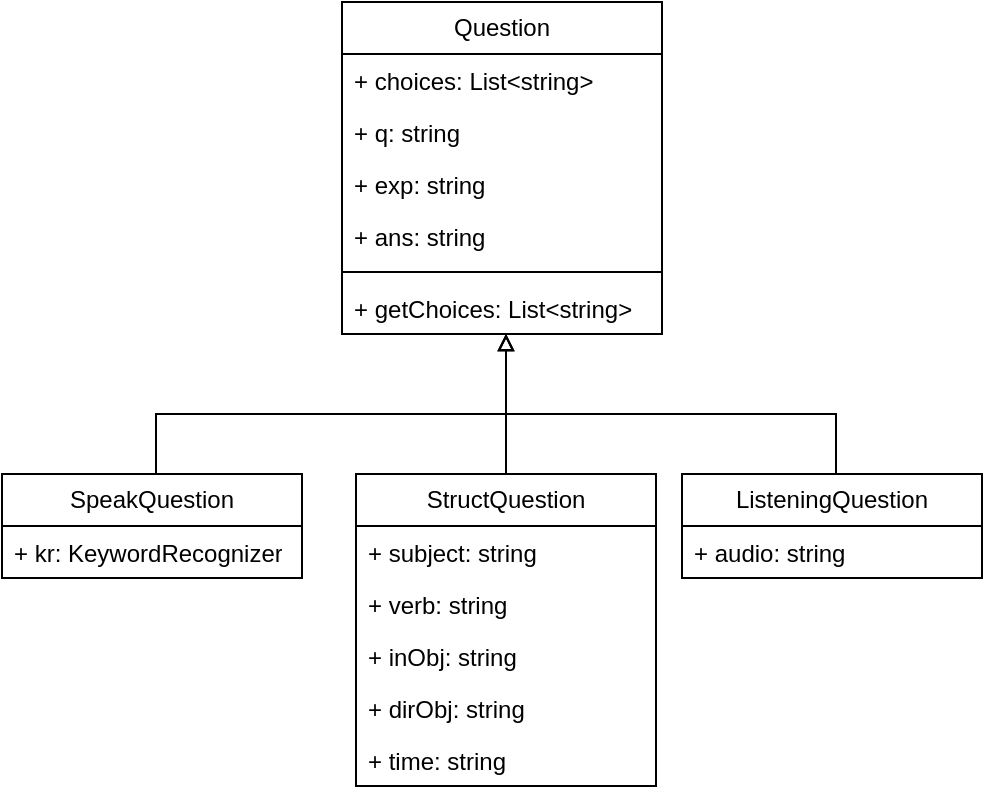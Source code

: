 <mxfile version="21.1.7" type="github">
  <diagram id="C5RBs43oDa-KdzZeNtuy" name="Page-1">
    <mxGraphModel dx="407" dy="206" grid="1" gridSize="10" guides="1" tooltips="1" connect="1" arrows="1" fold="1" page="1" pageScale="1" pageWidth="827" pageHeight="1169" math="0" shadow="0">
      <root>
        <mxCell id="WIyWlLk6GJQsqaUBKTNV-0" />
        <mxCell id="WIyWlLk6GJQsqaUBKTNV-1" parent="WIyWlLk6GJQsqaUBKTNV-0" />
        <mxCell id="jOgFCBt5m_QcUyOAuTih-1" value="Question" style="swimlane;fontStyle=0;childLayout=stackLayout;horizontal=1;startSize=26;fillColor=none;horizontalStack=0;resizeParent=1;resizeParentMax=0;resizeLast=0;collapsible=1;marginBottom=0;whiteSpace=wrap;html=1;" vertex="1" parent="WIyWlLk6GJQsqaUBKTNV-1">
          <mxGeometry x="270" y="204" width="160" height="166" as="geometry" />
        </mxCell>
        <mxCell id="jOgFCBt5m_QcUyOAuTih-2" value="+ choices: List&amp;lt;string&amp;gt;" style="text;strokeColor=none;fillColor=none;align=left;verticalAlign=top;spacingLeft=4;spacingRight=4;overflow=hidden;rotatable=0;points=[[0,0.5],[1,0.5]];portConstraint=eastwest;whiteSpace=wrap;html=1;" vertex="1" parent="jOgFCBt5m_QcUyOAuTih-1">
          <mxGeometry y="26" width="160" height="26" as="geometry" />
        </mxCell>
        <mxCell id="jOgFCBt5m_QcUyOAuTih-3" value="+ q: string" style="text;strokeColor=none;fillColor=none;align=left;verticalAlign=top;spacingLeft=4;spacingRight=4;overflow=hidden;rotatable=0;points=[[0,0.5],[1,0.5]];portConstraint=eastwest;whiteSpace=wrap;html=1;" vertex="1" parent="jOgFCBt5m_QcUyOAuTih-1">
          <mxGeometry y="52" width="160" height="26" as="geometry" />
        </mxCell>
        <mxCell id="jOgFCBt5m_QcUyOAuTih-4" value="+ exp: string" style="text;strokeColor=none;fillColor=none;align=left;verticalAlign=top;spacingLeft=4;spacingRight=4;overflow=hidden;rotatable=0;points=[[0,0.5],[1,0.5]];portConstraint=eastwest;whiteSpace=wrap;html=1;" vertex="1" parent="jOgFCBt5m_QcUyOAuTih-1">
          <mxGeometry y="78" width="160" height="26" as="geometry" />
        </mxCell>
        <mxCell id="jOgFCBt5m_QcUyOAuTih-34" value="+ ans: string" style="text;strokeColor=none;fillColor=none;align=left;verticalAlign=top;spacingLeft=4;spacingRight=4;overflow=hidden;rotatable=0;points=[[0,0.5],[1,0.5]];portConstraint=eastwest;whiteSpace=wrap;html=1;" vertex="1" parent="jOgFCBt5m_QcUyOAuTih-1">
          <mxGeometry y="104" width="160" height="26" as="geometry" />
        </mxCell>
        <mxCell id="jOgFCBt5m_QcUyOAuTih-38" value="" style="line;strokeWidth=1;html=1;" vertex="1" parent="jOgFCBt5m_QcUyOAuTih-1">
          <mxGeometry y="130" width="160" height="10" as="geometry" />
        </mxCell>
        <mxCell id="jOgFCBt5m_QcUyOAuTih-5" value="+ getChoices: List&amp;lt;string&amp;gt;" style="text;strokeColor=none;fillColor=none;align=left;verticalAlign=top;spacingLeft=4;spacingRight=4;overflow=hidden;rotatable=0;points=[[0,0.5],[1,0.5]];portConstraint=eastwest;whiteSpace=wrap;html=1;" vertex="1" parent="jOgFCBt5m_QcUyOAuTih-1">
          <mxGeometry y="140" width="160" height="26" as="geometry" />
        </mxCell>
        <mxCell id="jOgFCBt5m_QcUyOAuTih-43" style="edgeStyle=orthogonalEdgeStyle;rounded=0;orthogonalLoop=1;jettySize=auto;html=1;endArrow=block;endFill=0;" edge="1" parent="WIyWlLk6GJQsqaUBKTNV-1">
          <mxGeometry relative="1" as="geometry">
            <mxPoint x="177" y="440" as="sourcePoint" />
            <mxPoint x="352" y="370" as="targetPoint" />
            <Array as="points">
              <mxPoint x="177" y="410" />
              <mxPoint x="352" y="410" />
            </Array>
          </mxGeometry>
        </mxCell>
        <mxCell id="jOgFCBt5m_QcUyOAuTih-6" value="SpeakQuestion" style="swimlane;fontStyle=0;childLayout=stackLayout;horizontal=1;startSize=26;fillColor=none;horizontalStack=0;resizeParent=1;resizeParentMax=0;resizeLast=0;collapsible=1;marginBottom=0;whiteSpace=wrap;html=1;" vertex="1" parent="WIyWlLk6GJQsqaUBKTNV-1">
          <mxGeometry x="100" y="440" width="150" height="52" as="geometry" />
        </mxCell>
        <mxCell id="jOgFCBt5m_QcUyOAuTih-7" value="+ kr: KeywordRecognizer" style="text;strokeColor=none;fillColor=none;align=left;verticalAlign=top;spacingLeft=4;spacingRight=4;overflow=hidden;rotatable=0;points=[[0,0.5],[1,0.5]];portConstraint=eastwest;whiteSpace=wrap;html=1;" vertex="1" parent="jOgFCBt5m_QcUyOAuTih-6">
          <mxGeometry y="26" width="150" height="26" as="geometry" />
        </mxCell>
        <mxCell id="jOgFCBt5m_QcUyOAuTih-41" style="edgeStyle=orthogonalEdgeStyle;rounded=0;orthogonalLoop=1;jettySize=auto;html=1;endArrow=block;endFill=0;" edge="1" parent="WIyWlLk6GJQsqaUBKTNV-1" source="jOgFCBt5m_QcUyOAuTih-10" target="jOgFCBt5m_QcUyOAuTih-1">
          <mxGeometry relative="1" as="geometry">
            <Array as="points">
              <mxPoint x="352" y="390" />
              <mxPoint x="352" y="390" />
            </Array>
          </mxGeometry>
        </mxCell>
        <mxCell id="jOgFCBt5m_QcUyOAuTih-10" value="StructQuestion" style="swimlane;fontStyle=0;childLayout=stackLayout;horizontal=1;startSize=26;fillColor=none;horizontalStack=0;resizeParent=1;resizeParentMax=0;resizeLast=0;collapsible=1;marginBottom=0;whiteSpace=wrap;html=1;" vertex="1" parent="WIyWlLk6GJQsqaUBKTNV-1">
          <mxGeometry x="277" y="440" width="150" height="156" as="geometry" />
        </mxCell>
        <mxCell id="jOgFCBt5m_QcUyOAuTih-11" value="+ subject: string" style="text;strokeColor=none;fillColor=none;align=left;verticalAlign=top;spacingLeft=4;spacingRight=4;overflow=hidden;rotatable=0;points=[[0,0.5],[1,0.5]];portConstraint=eastwest;whiteSpace=wrap;html=1;" vertex="1" parent="jOgFCBt5m_QcUyOAuTih-10">
          <mxGeometry y="26" width="150" height="26" as="geometry" />
        </mxCell>
        <mxCell id="jOgFCBt5m_QcUyOAuTih-14" value="+ verb: string" style="text;strokeColor=none;fillColor=none;align=left;verticalAlign=top;spacingLeft=4;spacingRight=4;overflow=hidden;rotatable=0;points=[[0,0.5],[1,0.5]];portConstraint=eastwest;whiteSpace=wrap;html=1;" vertex="1" parent="jOgFCBt5m_QcUyOAuTih-10">
          <mxGeometry y="52" width="150" height="26" as="geometry" />
        </mxCell>
        <mxCell id="jOgFCBt5m_QcUyOAuTih-15" value="+ inObj: string" style="text;strokeColor=none;fillColor=none;align=left;verticalAlign=top;spacingLeft=4;spacingRight=4;overflow=hidden;rotatable=0;points=[[0,0.5],[1,0.5]];portConstraint=eastwest;whiteSpace=wrap;html=1;" vertex="1" parent="jOgFCBt5m_QcUyOAuTih-10">
          <mxGeometry y="78" width="150" height="26" as="geometry" />
        </mxCell>
        <mxCell id="jOgFCBt5m_QcUyOAuTih-16" value="+ dirObj: string" style="text;strokeColor=none;fillColor=none;align=left;verticalAlign=top;spacingLeft=4;spacingRight=4;overflow=hidden;rotatable=0;points=[[0,0.5],[1,0.5]];portConstraint=eastwest;whiteSpace=wrap;html=1;" vertex="1" parent="jOgFCBt5m_QcUyOAuTih-10">
          <mxGeometry y="104" width="150" height="26" as="geometry" />
        </mxCell>
        <mxCell id="jOgFCBt5m_QcUyOAuTih-13" value="+ time: string" style="text;strokeColor=none;fillColor=none;align=left;verticalAlign=top;spacingLeft=4;spacingRight=4;overflow=hidden;rotatable=0;points=[[0,0.5],[1,0.5]];portConstraint=eastwest;whiteSpace=wrap;html=1;" vertex="1" parent="jOgFCBt5m_QcUyOAuTih-10">
          <mxGeometry y="130" width="150" height="26" as="geometry" />
        </mxCell>
        <mxCell id="jOgFCBt5m_QcUyOAuTih-44" style="edgeStyle=orthogonalEdgeStyle;rounded=0;orthogonalLoop=1;jettySize=auto;html=1;endArrow=block;endFill=0;" edge="1" parent="WIyWlLk6GJQsqaUBKTNV-1">
          <mxGeometry relative="1" as="geometry">
            <mxPoint x="517" y="440" as="sourcePoint" />
            <mxPoint x="352" y="370" as="targetPoint" />
            <Array as="points">
              <mxPoint x="517" y="410" />
              <mxPoint x="352" y="410" />
            </Array>
          </mxGeometry>
        </mxCell>
        <mxCell id="jOgFCBt5m_QcUyOAuTih-17" value="ListeningQuestion" style="swimlane;fontStyle=0;childLayout=stackLayout;horizontal=1;startSize=26;fillColor=none;horizontalStack=0;resizeParent=1;resizeParentMax=0;resizeLast=0;collapsible=1;marginBottom=0;whiteSpace=wrap;html=1;" vertex="1" parent="WIyWlLk6GJQsqaUBKTNV-1">
          <mxGeometry x="440" y="440" width="150" height="52" as="geometry" />
        </mxCell>
        <mxCell id="jOgFCBt5m_QcUyOAuTih-18" value="+ audio: string" style="text;strokeColor=none;fillColor=none;align=left;verticalAlign=top;spacingLeft=4;spacingRight=4;overflow=hidden;rotatable=0;points=[[0,0.5],[1,0.5]];portConstraint=eastwest;whiteSpace=wrap;html=1;" vertex="1" parent="jOgFCBt5m_QcUyOAuTih-17">
          <mxGeometry y="26" width="150" height="26" as="geometry" />
        </mxCell>
      </root>
    </mxGraphModel>
  </diagram>
</mxfile>
